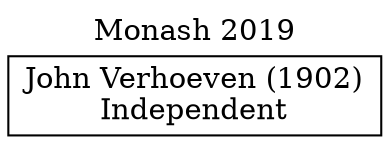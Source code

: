 // House preference flow
digraph "John Verhoeven (1902)_Monash_2019" {
	graph [label="Monash 2019" labelloc=t mclimit=10]
	node [shape=box]
	"John Verhoeven (1902)" [label="John Verhoeven (1902)
Independent"]
}
